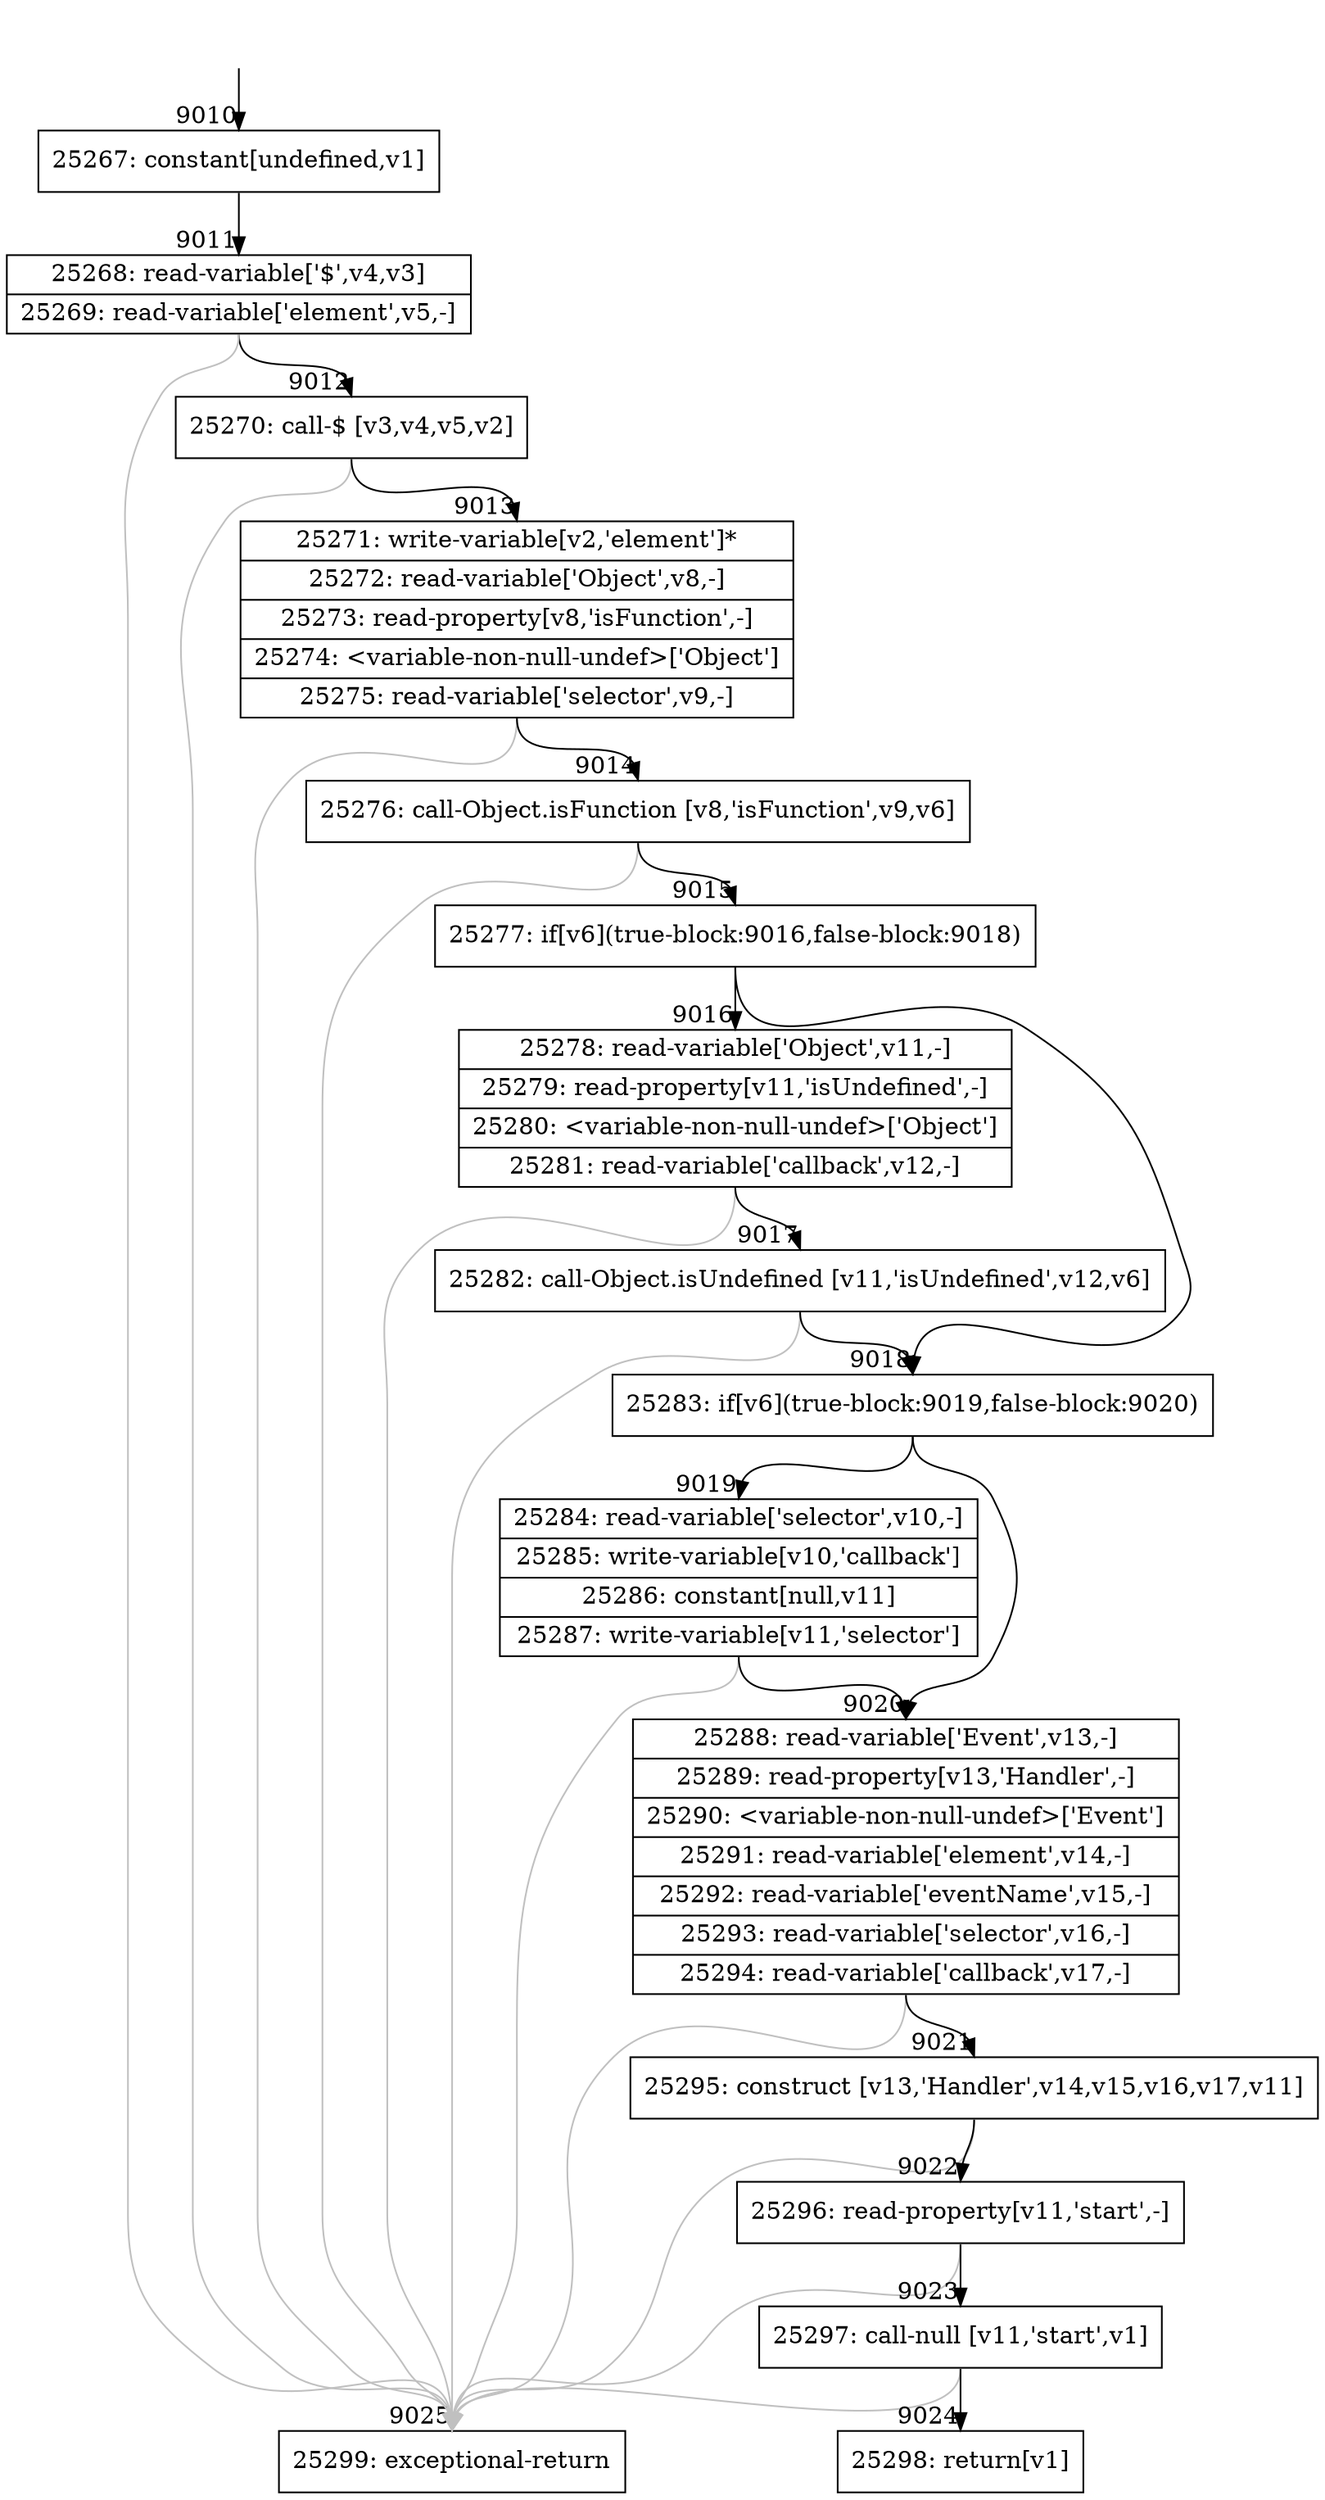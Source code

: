 digraph {
rankdir="TD"
BB_entry686[shape=none,label=""];
BB_entry686 -> BB9010 [tailport=s, headport=n, headlabel="    9010"]
BB9010 [shape=record label="{25267: constant[undefined,v1]}" ] 
BB9010 -> BB9011 [tailport=s, headport=n, headlabel="      9011"]
BB9011 [shape=record label="{25268: read-variable['$',v4,v3]|25269: read-variable['element',v5,-]}" ] 
BB9011 -> BB9012 [tailport=s, headport=n, headlabel="      9012"]
BB9011 -> BB9025 [tailport=s, headport=n, color=gray, headlabel="      9025"]
BB9012 [shape=record label="{25270: call-$ [v3,v4,v5,v2]}" ] 
BB9012 -> BB9013 [tailport=s, headport=n, headlabel="      9013"]
BB9012 -> BB9025 [tailport=s, headport=n, color=gray]
BB9013 [shape=record label="{25271: write-variable[v2,'element']*|25272: read-variable['Object',v8,-]|25273: read-property[v8,'isFunction',-]|25274: \<variable-non-null-undef\>['Object']|25275: read-variable['selector',v9,-]}" ] 
BB9013 -> BB9014 [tailport=s, headport=n, headlabel="      9014"]
BB9013 -> BB9025 [tailport=s, headport=n, color=gray]
BB9014 [shape=record label="{25276: call-Object.isFunction [v8,'isFunction',v9,v6]}" ] 
BB9014 -> BB9015 [tailport=s, headport=n, headlabel="      9015"]
BB9014 -> BB9025 [tailport=s, headport=n, color=gray]
BB9015 [shape=record label="{25277: if[v6](true-block:9016,false-block:9018)}" ] 
BB9015 -> BB9018 [tailport=s, headport=n, headlabel="      9018"]
BB9015 -> BB9016 [tailport=s, headport=n, headlabel="      9016"]
BB9016 [shape=record label="{25278: read-variable['Object',v11,-]|25279: read-property[v11,'isUndefined',-]|25280: \<variable-non-null-undef\>['Object']|25281: read-variable['callback',v12,-]}" ] 
BB9016 -> BB9017 [tailport=s, headport=n, headlabel="      9017"]
BB9016 -> BB9025 [tailport=s, headport=n, color=gray]
BB9017 [shape=record label="{25282: call-Object.isUndefined [v11,'isUndefined',v12,v6]}" ] 
BB9017 -> BB9018 [tailport=s, headport=n]
BB9017 -> BB9025 [tailport=s, headport=n, color=gray]
BB9018 [shape=record label="{25283: if[v6](true-block:9019,false-block:9020)}" ] 
BB9018 -> BB9019 [tailport=s, headport=n, headlabel="      9019"]
BB9018 -> BB9020 [tailport=s, headport=n, headlabel="      9020"]
BB9019 [shape=record label="{25284: read-variable['selector',v10,-]|25285: write-variable[v10,'callback']|25286: constant[null,v11]|25287: write-variable[v11,'selector']}" ] 
BB9019 -> BB9020 [tailport=s, headport=n]
BB9019 -> BB9025 [tailport=s, headport=n, color=gray]
BB9020 [shape=record label="{25288: read-variable['Event',v13,-]|25289: read-property[v13,'Handler',-]|25290: \<variable-non-null-undef\>['Event']|25291: read-variable['element',v14,-]|25292: read-variable['eventName',v15,-]|25293: read-variable['selector',v16,-]|25294: read-variable['callback',v17,-]}" ] 
BB9020 -> BB9021 [tailport=s, headport=n, headlabel="      9021"]
BB9020 -> BB9025 [tailport=s, headport=n, color=gray]
BB9021 [shape=record label="{25295: construct [v13,'Handler',v14,v15,v16,v17,v11]}" ] 
BB9021 -> BB9022 [tailport=s, headport=n, headlabel="      9022"]
BB9021 -> BB9025 [tailport=s, headport=n, color=gray]
BB9022 [shape=record label="{25296: read-property[v11,'start',-]}" ] 
BB9022 -> BB9023 [tailport=s, headport=n, headlabel="      9023"]
BB9022 -> BB9025 [tailport=s, headport=n, color=gray]
BB9023 [shape=record label="{25297: call-null [v11,'start',v1]}" ] 
BB9023 -> BB9024 [tailport=s, headport=n, headlabel="      9024"]
BB9023 -> BB9025 [tailport=s, headport=n, color=gray]
BB9024 [shape=record label="{25298: return[v1]}" ] 
BB9025 [shape=record label="{25299: exceptional-return}" ] 
//#$~ 7117
}
